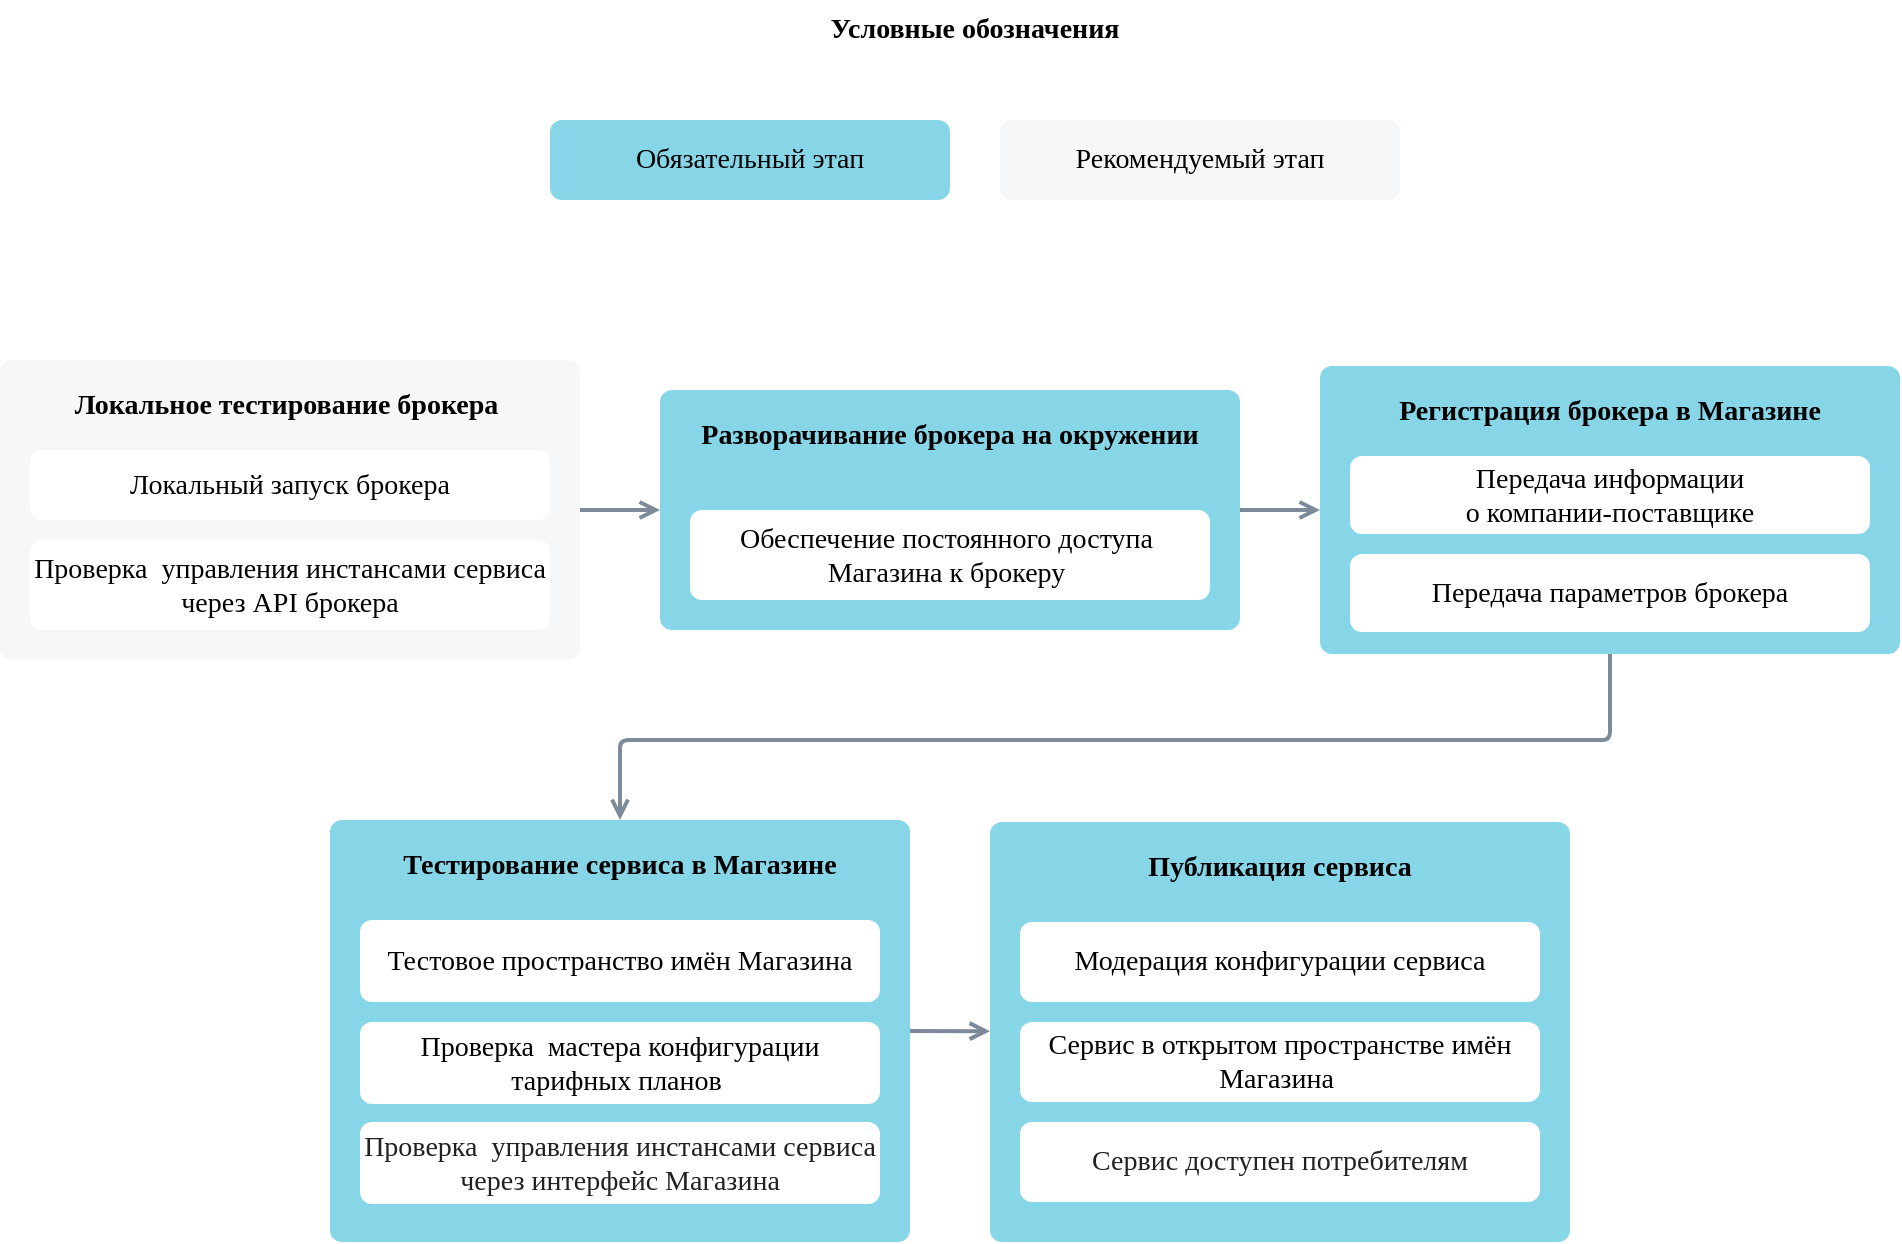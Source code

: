 <mxfile version="20.8.16" type="device"><diagram name="Page-1" id="no3ziZRbPVbo5iob5nCa"><mxGraphModel dx="2122" dy="768" grid="1" gridSize="10" guides="1" tooltips="1" connect="1" arrows="1" fold="1" page="1" pageScale="1" pageWidth="827" pageHeight="1169" math="0" shadow="0"><root><mxCell id="0"/><mxCell id="1" parent="0"/><mxCell id="My0AHt48IvukvCJUAwN6-5" value="" style="endArrow=none;html=1;fontFamily=VK Sans Display;fontColor=#212121;rounded=0;strokeColor=#7C8A9A;endFill=0;strokeWidth=2;arcSize=8;startArrow=open;startFill=0;entryX=1;entryY=0.5;entryDx=0;entryDy=0;fontSize=14;" parent="1" source="I_mTt39ZDU3iFHvgTtN7-1" target="K6iqCMWEOUbdn-XgezW8-5" edge="1"><mxGeometry width="50" height="50" relative="1" as="geometry"><mxPoint x="185.66" y="520" as="sourcePoint"/><mxPoint x="330.66" y="424.5" as="targetPoint"/></mxGeometry></mxCell><mxCell id="5nSgIAEsuyIdUGixr3xs-1" value="Публикация сервиса" style="rounded=1;whiteSpace=wrap;html=1;fontFamily=VK Sans Display;strokeColor=none;arcsize=12;fillColor=#87D6E8;spacing=10;verticalAlign=top;spacingTop=0;spacingLeft=0;spacingRight=0;fontStyle=1;arcSize=12;absoluteArcSize=1;fontSize=14;" parent="1" vertex="1"><mxGeometry x="255" y="551" width="290" height="210" as="geometry"/></mxCell><mxCell id="5nSgIAEsuyIdUGixr3xs-2" value="Модерация конфигурации сервиса" style="rounded=1;whiteSpace=wrap;html=1;fontFamily=VK Sans Display;strokeColor=none;arcsize=12;fillColor=#FFFFFF;spacing=0;spacingTop=12;spacingBottom=12;arcSize=12;absoluteArcSize=1;fontSize=14;" parent="1" vertex="1"><mxGeometry x="270" y="601" width="260" height="40" as="geometry"/></mxCell><mxCell id="5nSgIAEsuyIdUGixr3xs-3" value="Сервис в открытом пространстве имён Магазина&amp;nbsp;" style="rounded=1;whiteSpace=wrap;html=1;fontFamily=VK Sans Display;strokeColor=none;arcsize=12;fillColor=#FFF;spacing=0;spacingTop=12;spacingBottom=12;arcSize=12;absoluteArcSize=1;fontSize=14;" parent="1" vertex="1"><mxGeometry x="270" y="651" width="260" height="40" as="geometry"/></mxCell><mxCell id="5nSgIAEsuyIdUGixr3xs-4" value="&lt;font color=&quot;#212121&quot; style=&quot;font-size: 14px;&quot;&gt;Сервис доступен потребителям&lt;/font&gt;" style="rounded=1;whiteSpace=wrap;html=1;fontFamily=VK Sans Display;strokeColor=none;arcsize=12;fillColor=#FFF;spacing=0;spacingTop=12;spacingBottom=12;arcSize=12;absoluteArcSize=1;fontSize=14;" parent="1" vertex="1"><mxGeometry x="270" y="701" width="260" height="40" as="geometry"/></mxCell><mxCell id="NAZyXtcY2fT1EXHMPkiq-1" value="Регистрация брокера в Магазине" style="rounded=1;whiteSpace=wrap;html=1;fontFamily=VK Sans Display;strokeColor=none;arcsize=12;fillColor=#87D6E8;spacing=10;verticalAlign=top;spacingTop=0;spacingLeft=0;spacingRight=0;fontStyle=1;arcSize=12;absoluteArcSize=1;fontSize=14;" parent="1" vertex="1"><mxGeometry x="420" y="323" width="290" height="144" as="geometry"/></mxCell><mxCell id="NAZyXtcY2fT1EXHMPkiq-2" value="Передача информации &lt;br style=&quot;font-size: 14px;&quot;&gt;о компании-поставщике" style="rounded=1;whiteSpace=wrap;html=1;fontFamily=VK Sans Display;strokeColor=none;arcsize=12;fillColor=#FFFFFF;spacing=0;spacingTop=12;spacingBottom=12;arcSize=12;absoluteArcSize=1;fontSize=14;" parent="1" vertex="1"><mxGeometry x="435" y="368" width="260" height="39" as="geometry"/></mxCell><mxCell id="NAZyXtcY2fT1EXHMPkiq-3" value="Передача параметров брокера" style="rounded=1;whiteSpace=wrap;html=1;fontFamily=VK Sans Display;strokeColor=none;arcsize=12;fillColor=#FFF;spacing=0;spacingTop=12;spacingBottom=12;arcSize=12;absoluteArcSize=1;fontSize=14;" parent="1" vertex="1"><mxGeometry x="435" y="417" width="260" height="39" as="geometry"/></mxCell><mxCell id="2c__feLgbVKQzlMZFkIb-10" value="Тестирование сервиса в Магазине" style="rounded=1;whiteSpace=wrap;html=1;fontFamily=VK Sans Display;strokeColor=none;arcsize=12;fillColor=#87D6E8;spacing=10;verticalAlign=top;spacingTop=0;spacingLeft=0;spacingRight=0;fontStyle=1;arcSize=12;absoluteArcSize=1;fontSize=14;" parent="1" vertex="1"><mxGeometry x="-75.0" y="550" width="290" height="211" as="geometry"/></mxCell><mxCell id="2c__feLgbVKQzlMZFkIb-11" value="Тестовое пространство имён Магазина" style="rounded=1;whiteSpace=wrap;html=1;fontFamily=VK Sans Display;strokeColor=none;arcsize=12;fillColor=#FFFFFF;spacing=0;spacingTop=12;spacingBottom=12;arcSize=12;absoluteArcSize=1;fontSize=14;" parent="1" vertex="1"><mxGeometry x="-60.0" y="600" width="260" height="41" as="geometry"/></mxCell><mxCell id="2c__feLgbVKQzlMZFkIb-12" value="Проверка&amp;nbsp; мастера конфигурации тарифных планов&amp;nbsp;" style="rounded=1;whiteSpace=wrap;html=1;fontFamily=VK Sans Display;strokeColor=none;arcsize=12;fillColor=#FFF;spacing=0;spacingTop=12;spacingBottom=12;arcSize=12;absoluteArcSize=1;fontSize=14;" parent="1" vertex="1"><mxGeometry x="-60.0" y="651" width="260" height="41" as="geometry"/></mxCell><mxCell id="2c__feLgbVKQzlMZFkIb-13" value="&lt;font color=&quot;#212121&quot; style=&quot;font-size: 14px;&quot;&gt;Проверка&amp;nbsp; управления инстансами сервиса через интерфейс Магазина&lt;/font&gt;" style="rounded=1;whiteSpace=wrap;html=1;fontFamily=VK Sans Display;strokeColor=none;arcsize=12;fillColor=#FFF;spacing=0;spacingTop=12;spacingBottom=12;arcSize=12;absoluteArcSize=1;fontSize=14;" parent="1" vertex="1"><mxGeometry x="-60.0" y="701" width="260" height="41" as="geometry"/></mxCell><mxCell id="K6iqCMWEOUbdn-XgezW8-5" value="Локальное тестирование брокера&amp;nbsp;" style="rounded=1;whiteSpace=wrap;html=1;fontFamily=VK Sans Display;strokeColor=none;arcsize=12;fillColor=#F6F7F9;spacing=10;verticalAlign=top;spacingTop=0;spacingLeft=0;spacingRight=0;fontStyle=1;arcSize=12;absoluteArcSize=1;fontSize=14;" parent="1" vertex="1"><mxGeometry x="-240.0" y="320" width="290" height="150" as="geometry"/></mxCell><mxCell id="K6iqCMWEOUbdn-XgezW8-6" value="Локальный запуск брокера" style="rounded=1;whiteSpace=wrap;html=1;fontFamily=VK Sans Display;strokeColor=none;arcsize=12;fillColor=#FFFFFF;spacing=0;spacingTop=12;spacingBottom=12;arcSize=12;absoluteArcSize=1;fontSize=14;" parent="1" vertex="1"><mxGeometry x="-225.0" y="365" width="260" height="35" as="geometry"/></mxCell><mxCell id="K6iqCMWEOUbdn-XgezW8-7" value="Проверка&amp;nbsp; управления инстансами сервиса через API брокера" style="rounded=1;whiteSpace=wrap;html=1;fontFamily=VK Sans Display;strokeColor=none;arcsize=12;fillColor=#FFF;spacing=0;spacingTop=12;spacingBottom=12;arcSize=12;absoluteArcSize=1;fontSize=14;" parent="1" vertex="1"><mxGeometry x="-225.0" y="410" width="260" height="45" as="geometry"/></mxCell><mxCell id="I_mTt39ZDU3iFHvgTtN7-1" value="Разворачивание брокера на окружении" style="rounded=1;whiteSpace=wrap;html=1;fontFamily=VK Sans Display;strokeColor=none;arcsize=12;fillColor=#87D6E8;spacing=10;verticalAlign=top;spacingTop=0;spacingLeft=0;spacingRight=0;fontStyle=1;arcSize=12;absoluteArcSize=1;fontSize=14;" parent="1" vertex="1"><mxGeometry x="90" y="335" width="290" height="120" as="geometry"/></mxCell><mxCell id="I_mTt39ZDU3iFHvgTtN7-2" value="Обеспечение постоянного доступа&amp;nbsp; Магазина к брокеру&amp;nbsp;" style="rounded=1;whiteSpace=wrap;html=1;fontFamily=VK Sans Display;strokeColor=none;arcsize=12;fillColor=#FFFFFF;spacing=0;spacingTop=12;spacingBottom=12;arcSize=12;absoluteArcSize=1;fontSize=14;" parent="1" vertex="1"><mxGeometry x="105" y="395" width="260" height="45" as="geometry"/></mxCell><mxCell id="WO-W9MnbFMHNagpg92tZ-2" value="" style="endArrow=none;html=1;fontFamily=VK Sans Display;fontColor=#212121;rounded=0;strokeColor=#7C8A9A;endFill=0;strokeWidth=2;arcSize=8;startArrow=open;startFill=0;fontSize=14;entryX=1;entryY=0.5;entryDx=0;entryDy=0;exitX=0;exitY=0.5;exitDx=0;exitDy=0;" parent="1" source="NAZyXtcY2fT1EXHMPkiq-1" target="I_mTt39ZDU3iFHvgTtN7-1" edge="1"><mxGeometry width="50" height="50" relative="1" as="geometry"><mxPoint x="185.66" y="655" as="sourcePoint"/><mxPoint x="180.66" y="630" as="targetPoint"/></mxGeometry></mxCell><mxCell id="WO-W9MnbFMHNagpg92tZ-3" value="" style="endArrow=none;html=1;fontFamily=VK Sans Display;fontColor=#212121;rounded=1;strokeColor=#7C8A9A;endFill=0;arcsize=8;startArrow=open;startFill=0;strokeWidth=2;arcSize=8;exitX=0.5;exitY=0;exitDx=0;exitDy=0;entryX=0.5;entryY=1;entryDx=0;entryDy=0;" parent="1" source="2c__feLgbVKQzlMZFkIb-10" target="NAZyXtcY2fT1EXHMPkiq-1" edge="1"><mxGeometry width="50" height="50" relative="1" as="geometry"><mxPoint x="195.66" y="665" as="sourcePoint"/><mxPoint x="195.66" y="625" as="targetPoint"/><Array as="points"><mxPoint x="70" y="510"/><mxPoint x="565" y="510"/></Array></mxGeometry></mxCell><mxCell id="WO-W9MnbFMHNagpg92tZ-4" value="" style="endArrow=none;html=1;fontFamily=VK Sans Display;fontColor=#212121;rounded=0;strokeColor=#7C8A9A;endFill=0;strokeWidth=2;arcSize=8;startArrow=open;startFill=0;entryX=1;entryY=0.5;entryDx=0;entryDy=0;fontSize=14;" parent="1" source="5nSgIAEsuyIdUGixr3xs-1" target="2c__feLgbVKQzlMZFkIb-10" edge="1"><mxGeometry width="50" height="50" relative="1" as="geometry"><mxPoint x="360.66" y="860.0" as="sourcePoint"/><mxPoint x="360.66" y="806" as="targetPoint"/></mxGeometry></mxCell><mxCell id="ZRqu5aG_2AqyWKLRaxFd-1" value="Условные обозначения" style="text;html=1;strokeColor=none;fillColor=none;align=center;verticalAlign=middle;whiteSpace=wrap;rounded=0;fontStyle=1;fontFamily=VK Sans Display;fontSize=14;" vertex="1" parent="1"><mxGeometry x="35.0" y="140" width="425" height="30" as="geometry"/></mxCell><mxCell id="ZRqu5aG_2AqyWKLRaxFd-2" value="Обязательный этап" style="rounded=1;whiteSpace=wrap;html=1;fontFamily=VK Sans Display;strokeColor=none;arcsize=12;fillColor=#87D6E8;spacing=0;spacingTop=12;spacingBottom=12;arcSize=12;absoluteArcSize=1;strokeWidth=1;fontSize=14;" vertex="1" parent="1"><mxGeometry x="35.0" y="200" width="200" height="40" as="geometry"/></mxCell><mxCell id="ZRqu5aG_2AqyWKLRaxFd-3" value="Рекомендуемый этап" style="rounded=1;whiteSpace=wrap;html=1;fontFamily=VK Sans Display;strokeColor=none;arcsize=12;fillColor=#F6F7F9;spacing=0;spacingTop=12;spacingBottom=12;arcSize=12;absoluteArcSize=1;strokeWidth=1;fontSize=14;" vertex="1" parent="1"><mxGeometry x="260" y="200" width="200" height="40" as="geometry"/></mxCell></root></mxGraphModel></diagram></mxfile>